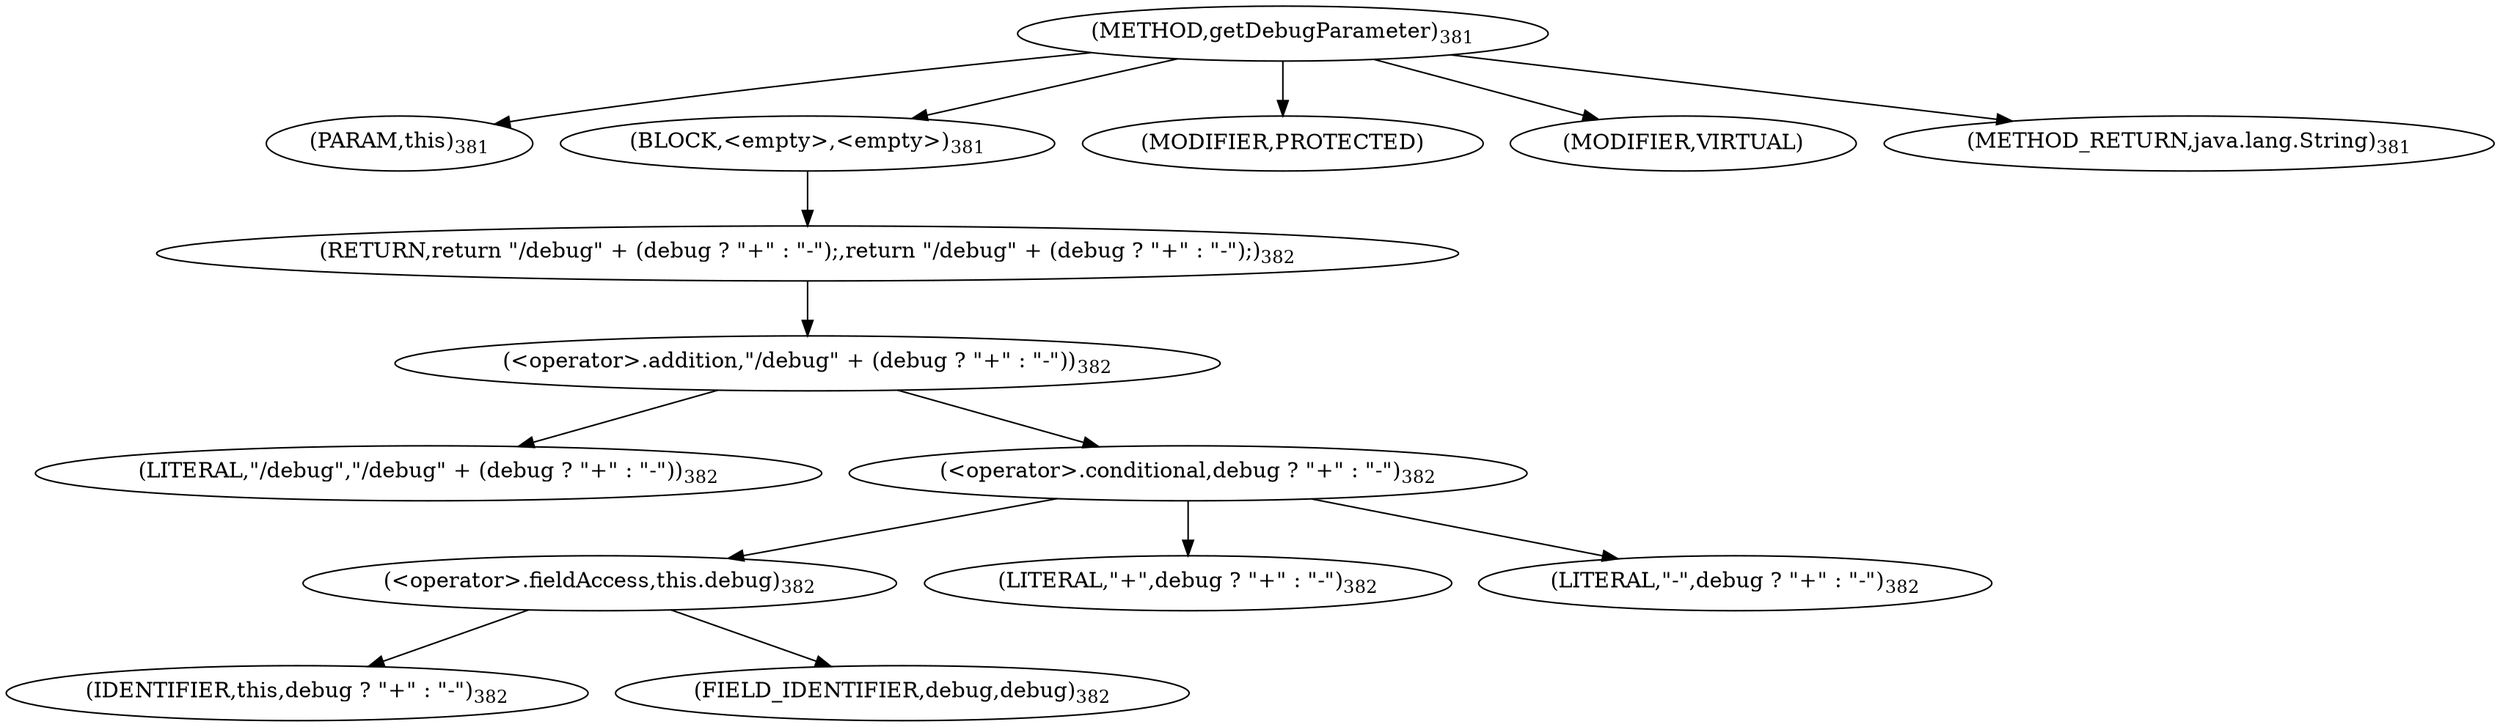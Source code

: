 digraph "getDebugParameter" {  
"551" [label = <(METHOD,getDebugParameter)<SUB>381</SUB>> ]
"552" [label = <(PARAM,this)<SUB>381</SUB>> ]
"553" [label = <(BLOCK,&lt;empty&gt;,&lt;empty&gt;)<SUB>381</SUB>> ]
"554" [label = <(RETURN,return &quot;/debug&quot; + (debug ? &quot;+&quot; : &quot;-&quot;);,return &quot;/debug&quot; + (debug ? &quot;+&quot; : &quot;-&quot;);)<SUB>382</SUB>> ]
"555" [label = <(&lt;operator&gt;.addition,&quot;/debug&quot; + (debug ? &quot;+&quot; : &quot;-&quot;))<SUB>382</SUB>> ]
"556" [label = <(LITERAL,&quot;/debug&quot;,&quot;/debug&quot; + (debug ? &quot;+&quot; : &quot;-&quot;))<SUB>382</SUB>> ]
"557" [label = <(&lt;operator&gt;.conditional,debug ? &quot;+&quot; : &quot;-&quot;)<SUB>382</SUB>> ]
"558" [label = <(&lt;operator&gt;.fieldAccess,this.debug)<SUB>382</SUB>> ]
"559" [label = <(IDENTIFIER,this,debug ? &quot;+&quot; : &quot;-&quot;)<SUB>382</SUB>> ]
"560" [label = <(FIELD_IDENTIFIER,debug,debug)<SUB>382</SUB>> ]
"561" [label = <(LITERAL,&quot;+&quot;,debug ? &quot;+&quot; : &quot;-&quot;)<SUB>382</SUB>> ]
"562" [label = <(LITERAL,&quot;-&quot;,debug ? &quot;+&quot; : &quot;-&quot;)<SUB>382</SUB>> ]
"563" [label = <(MODIFIER,PROTECTED)> ]
"564" [label = <(MODIFIER,VIRTUAL)> ]
"565" [label = <(METHOD_RETURN,java.lang.String)<SUB>381</SUB>> ]
  "551" -> "552" 
  "551" -> "553" 
  "551" -> "563" 
  "551" -> "564" 
  "551" -> "565" 
  "553" -> "554" 
  "554" -> "555" 
  "555" -> "556" 
  "555" -> "557" 
  "557" -> "558" 
  "557" -> "561" 
  "557" -> "562" 
  "558" -> "559" 
  "558" -> "560" 
}
